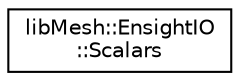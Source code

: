 digraph "类继承关系图"
{
 // INTERACTIVE_SVG=YES
  edge [fontname="Helvetica",fontsize="10",labelfontname="Helvetica",labelfontsize="10"];
  node [fontname="Helvetica",fontsize="10",shape=record];
  rankdir="LR";
  Node1 [label="libMesh::EnsightIO\l::Scalars",height=0.2,width=0.4,color="black", fillcolor="white", style="filled",URL="$structlibMesh_1_1EnsightIO_1_1Scalars.html"];
}
